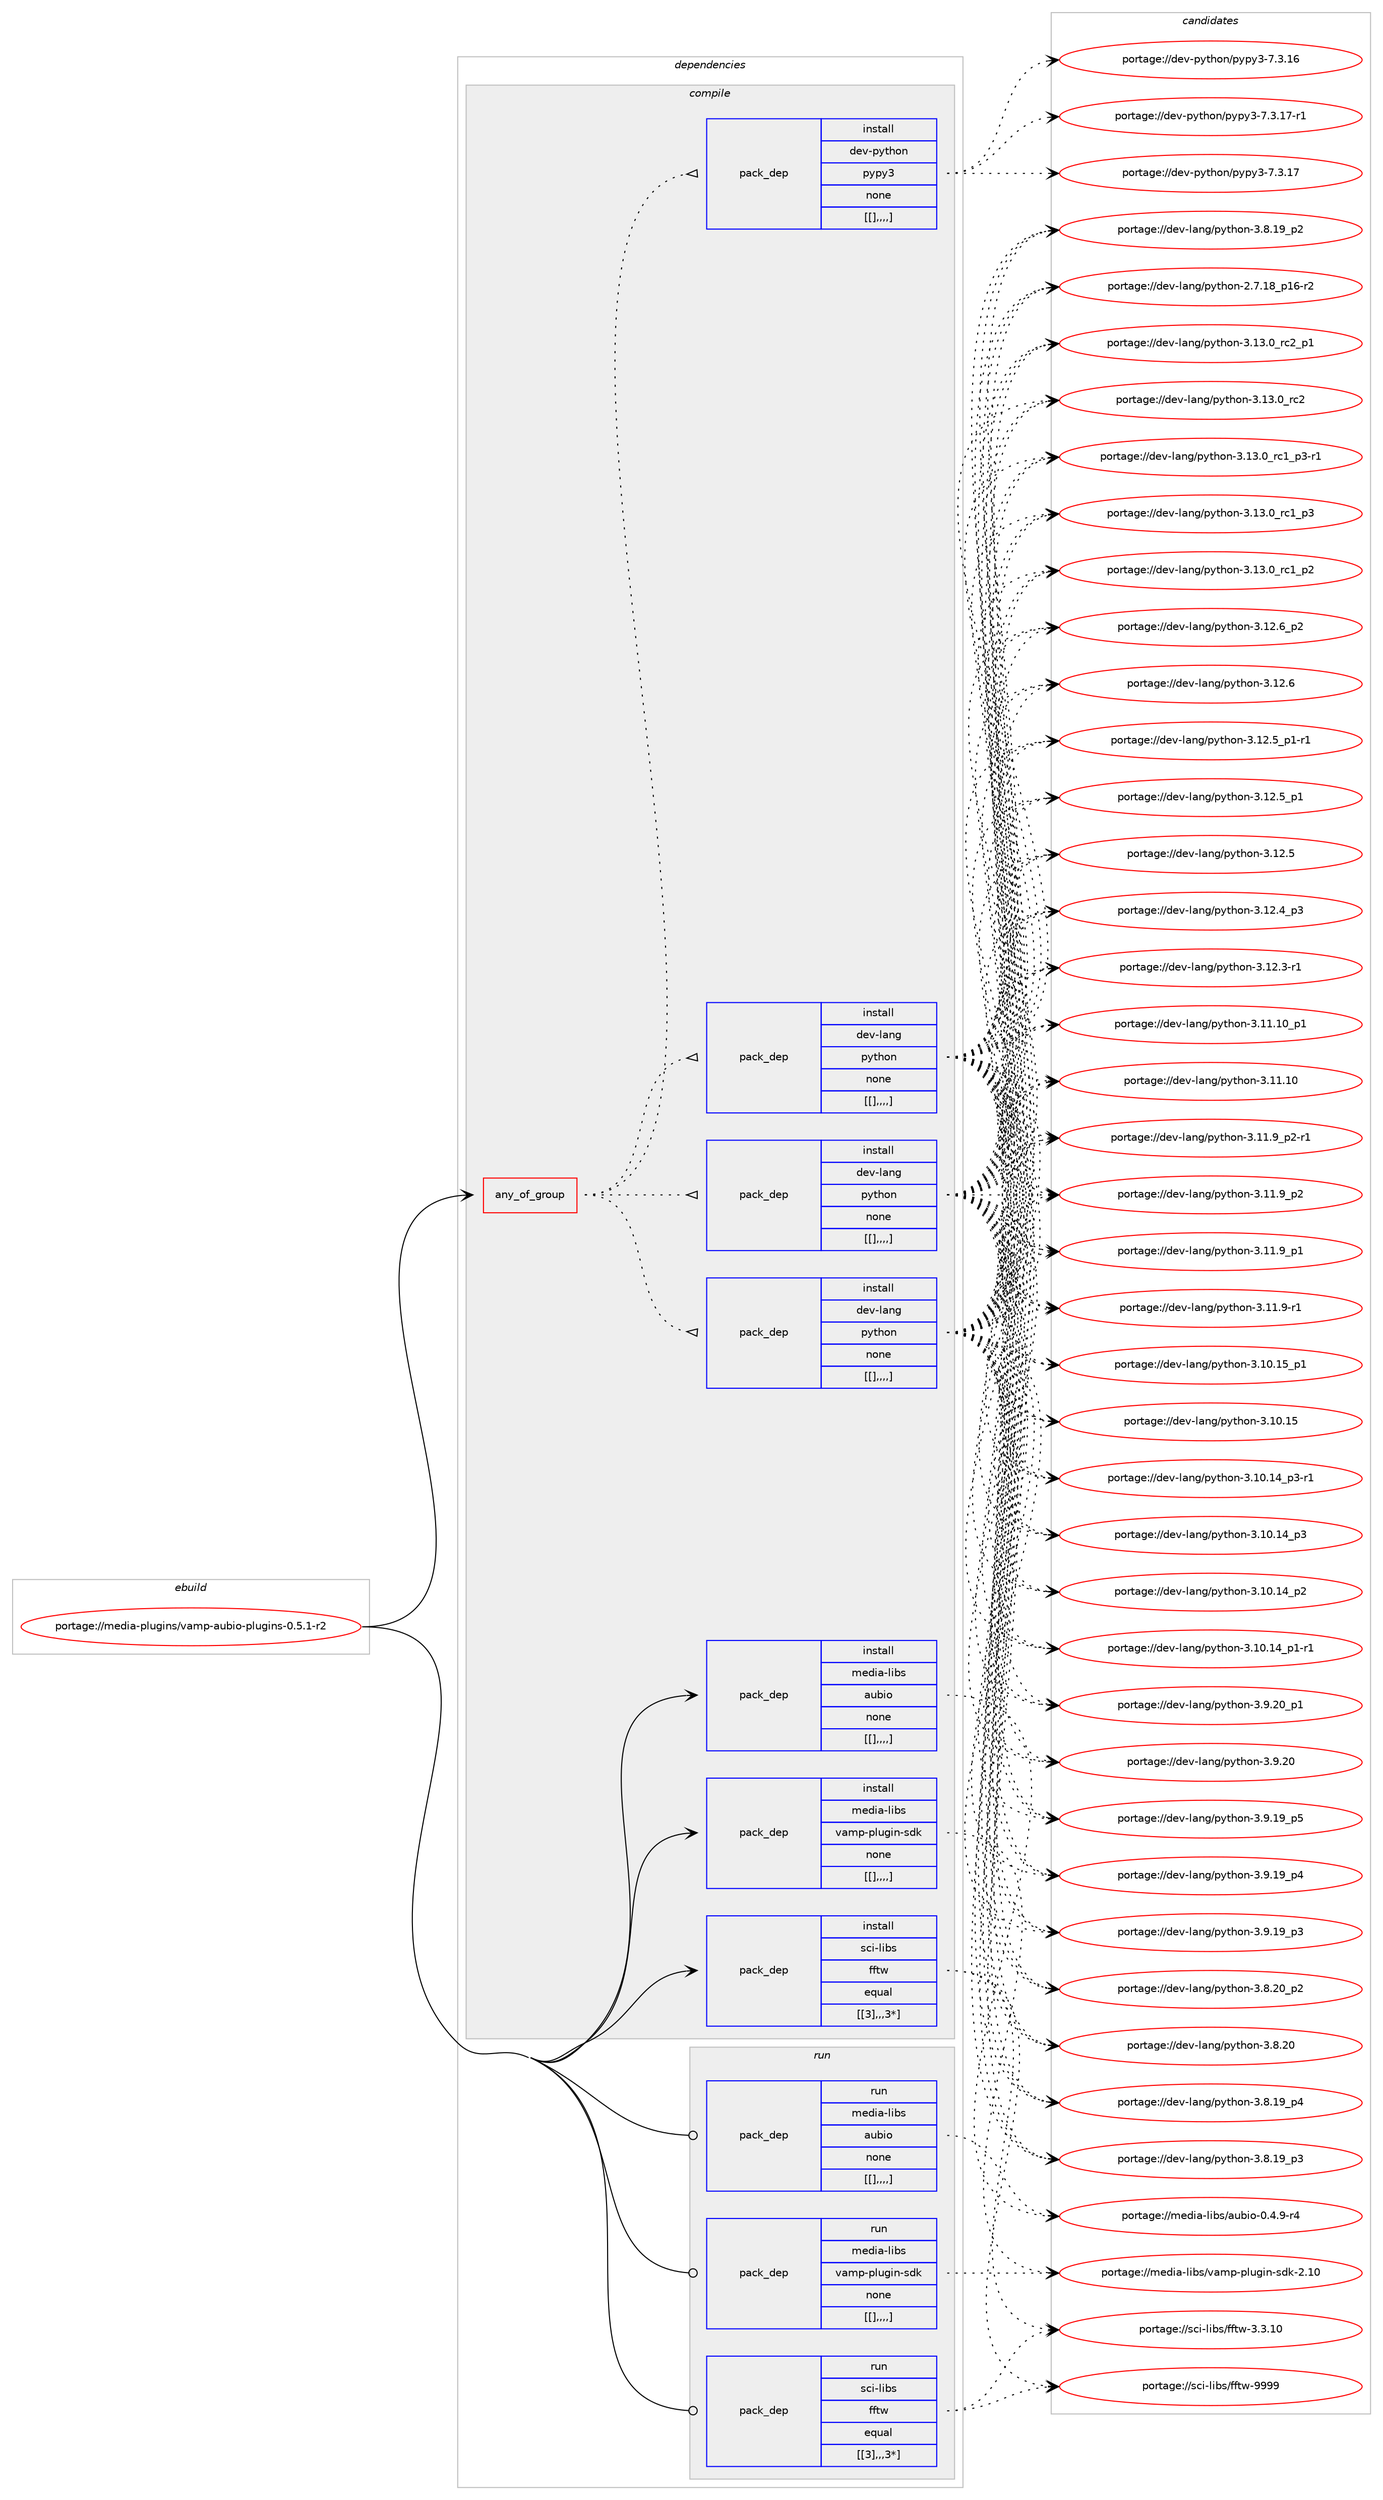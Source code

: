 digraph prolog {

# *************
# Graph options
# *************

newrank=true;
concentrate=true;
compound=true;
graph [rankdir=LR,fontname=Helvetica,fontsize=10,ranksep=1.5];#, ranksep=2.5, nodesep=0.2];
edge  [arrowhead=vee];
node  [fontname=Helvetica,fontsize=10];

# **********
# The ebuild
# **********

subgraph cluster_leftcol {
color=gray;
label=<<i>ebuild</i>>;
id [label="portage://media-plugins/vamp-aubio-plugins-0.5.1-r2", color=red, width=4, href="../media-plugins/vamp-aubio-plugins-0.5.1-r2.svg"];
}

# ****************
# The dependencies
# ****************

subgraph cluster_midcol {
color=gray;
label=<<i>dependencies</i>>;
subgraph cluster_compile {
fillcolor="#eeeeee";
style=filled;
label=<<i>compile</i>>;
subgraph any2281 {
dependency320049 [label=<<TABLE BORDER="0" CELLBORDER="1" CELLSPACING="0" CELLPADDING="4"><TR><TD CELLPADDING="10">any_of_group</TD></TR></TABLE>>, shape=none, color=red];subgraph pack235363 {
dependency320050 [label=<<TABLE BORDER="0" CELLBORDER="1" CELLSPACING="0" CELLPADDING="4" WIDTH="220"><TR><TD ROWSPAN="6" CELLPADDING="30">pack_dep</TD></TR><TR><TD WIDTH="110">install</TD></TR><TR><TD>dev-lang</TD></TR><TR><TD>python</TD></TR><TR><TD>none</TD></TR><TR><TD>[[],,,,]</TD></TR></TABLE>>, shape=none, color=blue];
}
dependency320049:e -> dependency320050:w [weight=20,style="dotted",arrowhead="oinv"];
subgraph pack235364 {
dependency320051 [label=<<TABLE BORDER="0" CELLBORDER="1" CELLSPACING="0" CELLPADDING="4" WIDTH="220"><TR><TD ROWSPAN="6" CELLPADDING="30">pack_dep</TD></TR><TR><TD WIDTH="110">install</TD></TR><TR><TD>dev-lang</TD></TR><TR><TD>python</TD></TR><TR><TD>none</TD></TR><TR><TD>[[],,,,]</TD></TR></TABLE>>, shape=none, color=blue];
}
dependency320049:e -> dependency320051:w [weight=20,style="dotted",arrowhead="oinv"];
subgraph pack235365 {
dependency320052 [label=<<TABLE BORDER="0" CELLBORDER="1" CELLSPACING="0" CELLPADDING="4" WIDTH="220"><TR><TD ROWSPAN="6" CELLPADDING="30">pack_dep</TD></TR><TR><TD WIDTH="110">install</TD></TR><TR><TD>dev-lang</TD></TR><TR><TD>python</TD></TR><TR><TD>none</TD></TR><TR><TD>[[],,,,]</TD></TR></TABLE>>, shape=none, color=blue];
}
dependency320049:e -> dependency320052:w [weight=20,style="dotted",arrowhead="oinv"];
subgraph pack235366 {
dependency320053 [label=<<TABLE BORDER="0" CELLBORDER="1" CELLSPACING="0" CELLPADDING="4" WIDTH="220"><TR><TD ROWSPAN="6" CELLPADDING="30">pack_dep</TD></TR><TR><TD WIDTH="110">install</TD></TR><TR><TD>dev-python</TD></TR><TR><TD>pypy3</TD></TR><TR><TD>none</TD></TR><TR><TD>[[],,,,]</TD></TR></TABLE>>, shape=none, color=blue];
}
dependency320049:e -> dependency320053:w [weight=20,style="dotted",arrowhead="oinv"];
}
id:e -> dependency320049:w [weight=20,style="solid",arrowhead="vee"];
subgraph pack235367 {
dependency320054 [label=<<TABLE BORDER="0" CELLBORDER="1" CELLSPACING="0" CELLPADDING="4" WIDTH="220"><TR><TD ROWSPAN="6" CELLPADDING="30">pack_dep</TD></TR><TR><TD WIDTH="110">install</TD></TR><TR><TD>media-libs</TD></TR><TR><TD>aubio</TD></TR><TR><TD>none</TD></TR><TR><TD>[[],,,,]</TD></TR></TABLE>>, shape=none, color=blue];
}
id:e -> dependency320054:w [weight=20,style="solid",arrowhead="vee"];
subgraph pack235368 {
dependency320055 [label=<<TABLE BORDER="0" CELLBORDER="1" CELLSPACING="0" CELLPADDING="4" WIDTH="220"><TR><TD ROWSPAN="6" CELLPADDING="30">pack_dep</TD></TR><TR><TD WIDTH="110">install</TD></TR><TR><TD>media-libs</TD></TR><TR><TD>vamp-plugin-sdk</TD></TR><TR><TD>none</TD></TR><TR><TD>[[],,,,]</TD></TR></TABLE>>, shape=none, color=blue];
}
id:e -> dependency320055:w [weight=20,style="solid",arrowhead="vee"];
subgraph pack235369 {
dependency320056 [label=<<TABLE BORDER="0" CELLBORDER="1" CELLSPACING="0" CELLPADDING="4" WIDTH="220"><TR><TD ROWSPAN="6" CELLPADDING="30">pack_dep</TD></TR><TR><TD WIDTH="110">install</TD></TR><TR><TD>sci-libs</TD></TR><TR><TD>fftw</TD></TR><TR><TD>equal</TD></TR><TR><TD>[[3],,,3*]</TD></TR></TABLE>>, shape=none, color=blue];
}
id:e -> dependency320056:w [weight=20,style="solid",arrowhead="vee"];
}
subgraph cluster_compileandrun {
fillcolor="#eeeeee";
style=filled;
label=<<i>compile and run</i>>;
}
subgraph cluster_run {
fillcolor="#eeeeee";
style=filled;
label=<<i>run</i>>;
subgraph pack235370 {
dependency320057 [label=<<TABLE BORDER="0" CELLBORDER="1" CELLSPACING="0" CELLPADDING="4" WIDTH="220"><TR><TD ROWSPAN="6" CELLPADDING="30">pack_dep</TD></TR><TR><TD WIDTH="110">run</TD></TR><TR><TD>media-libs</TD></TR><TR><TD>aubio</TD></TR><TR><TD>none</TD></TR><TR><TD>[[],,,,]</TD></TR></TABLE>>, shape=none, color=blue];
}
id:e -> dependency320057:w [weight=20,style="solid",arrowhead="odot"];
subgraph pack235371 {
dependency320058 [label=<<TABLE BORDER="0" CELLBORDER="1" CELLSPACING="0" CELLPADDING="4" WIDTH="220"><TR><TD ROWSPAN="6" CELLPADDING="30">pack_dep</TD></TR><TR><TD WIDTH="110">run</TD></TR><TR><TD>media-libs</TD></TR><TR><TD>vamp-plugin-sdk</TD></TR><TR><TD>none</TD></TR><TR><TD>[[],,,,]</TD></TR></TABLE>>, shape=none, color=blue];
}
id:e -> dependency320058:w [weight=20,style="solid",arrowhead="odot"];
subgraph pack235372 {
dependency320059 [label=<<TABLE BORDER="0" CELLBORDER="1" CELLSPACING="0" CELLPADDING="4" WIDTH="220"><TR><TD ROWSPAN="6" CELLPADDING="30">pack_dep</TD></TR><TR><TD WIDTH="110">run</TD></TR><TR><TD>sci-libs</TD></TR><TR><TD>fftw</TD></TR><TR><TD>equal</TD></TR><TR><TD>[[3],,,3*]</TD></TR></TABLE>>, shape=none, color=blue];
}
id:e -> dependency320059:w [weight=20,style="solid",arrowhead="odot"];
}
}

# **************
# The candidates
# **************

subgraph cluster_choices {
rank=same;
color=gray;
label=<<i>candidates</i>>;

subgraph choice235363 {
color=black;
nodesep=1;
choice100101118451089711010347112121116104111110455146495146489511499509511249 [label="portage://dev-lang/python-3.13.0_rc2_p1", color=red, width=4,href="../dev-lang/python-3.13.0_rc2_p1.svg"];
choice10010111845108971101034711212111610411111045514649514648951149950 [label="portage://dev-lang/python-3.13.0_rc2", color=red, width=4,href="../dev-lang/python-3.13.0_rc2.svg"];
choice1001011184510897110103471121211161041111104551464951464895114994995112514511449 [label="portage://dev-lang/python-3.13.0_rc1_p3-r1", color=red, width=4,href="../dev-lang/python-3.13.0_rc1_p3-r1.svg"];
choice100101118451089711010347112121116104111110455146495146489511499499511251 [label="portage://dev-lang/python-3.13.0_rc1_p3", color=red, width=4,href="../dev-lang/python-3.13.0_rc1_p3.svg"];
choice100101118451089711010347112121116104111110455146495146489511499499511250 [label="portage://dev-lang/python-3.13.0_rc1_p2", color=red, width=4,href="../dev-lang/python-3.13.0_rc1_p2.svg"];
choice100101118451089711010347112121116104111110455146495046549511250 [label="portage://dev-lang/python-3.12.6_p2", color=red, width=4,href="../dev-lang/python-3.12.6_p2.svg"];
choice10010111845108971101034711212111610411111045514649504654 [label="portage://dev-lang/python-3.12.6", color=red, width=4,href="../dev-lang/python-3.12.6.svg"];
choice1001011184510897110103471121211161041111104551464950465395112494511449 [label="portage://dev-lang/python-3.12.5_p1-r1", color=red, width=4,href="../dev-lang/python-3.12.5_p1-r1.svg"];
choice100101118451089711010347112121116104111110455146495046539511249 [label="portage://dev-lang/python-3.12.5_p1", color=red, width=4,href="../dev-lang/python-3.12.5_p1.svg"];
choice10010111845108971101034711212111610411111045514649504653 [label="portage://dev-lang/python-3.12.5", color=red, width=4,href="../dev-lang/python-3.12.5.svg"];
choice100101118451089711010347112121116104111110455146495046529511251 [label="portage://dev-lang/python-3.12.4_p3", color=red, width=4,href="../dev-lang/python-3.12.4_p3.svg"];
choice100101118451089711010347112121116104111110455146495046514511449 [label="portage://dev-lang/python-3.12.3-r1", color=red, width=4,href="../dev-lang/python-3.12.3-r1.svg"];
choice10010111845108971101034711212111610411111045514649494649489511249 [label="portage://dev-lang/python-3.11.10_p1", color=red, width=4,href="../dev-lang/python-3.11.10_p1.svg"];
choice1001011184510897110103471121211161041111104551464949464948 [label="portage://dev-lang/python-3.11.10", color=red, width=4,href="../dev-lang/python-3.11.10.svg"];
choice1001011184510897110103471121211161041111104551464949465795112504511449 [label="portage://dev-lang/python-3.11.9_p2-r1", color=red, width=4,href="../dev-lang/python-3.11.9_p2-r1.svg"];
choice100101118451089711010347112121116104111110455146494946579511250 [label="portage://dev-lang/python-3.11.9_p2", color=red, width=4,href="../dev-lang/python-3.11.9_p2.svg"];
choice100101118451089711010347112121116104111110455146494946579511249 [label="portage://dev-lang/python-3.11.9_p1", color=red, width=4,href="../dev-lang/python-3.11.9_p1.svg"];
choice100101118451089711010347112121116104111110455146494946574511449 [label="portage://dev-lang/python-3.11.9-r1", color=red, width=4,href="../dev-lang/python-3.11.9-r1.svg"];
choice10010111845108971101034711212111610411111045514649484649539511249 [label="portage://dev-lang/python-3.10.15_p1", color=red, width=4,href="../dev-lang/python-3.10.15_p1.svg"];
choice1001011184510897110103471121211161041111104551464948464953 [label="portage://dev-lang/python-3.10.15", color=red, width=4,href="../dev-lang/python-3.10.15.svg"];
choice100101118451089711010347112121116104111110455146494846495295112514511449 [label="portage://dev-lang/python-3.10.14_p3-r1", color=red, width=4,href="../dev-lang/python-3.10.14_p3-r1.svg"];
choice10010111845108971101034711212111610411111045514649484649529511251 [label="portage://dev-lang/python-3.10.14_p3", color=red, width=4,href="../dev-lang/python-3.10.14_p3.svg"];
choice10010111845108971101034711212111610411111045514649484649529511250 [label="portage://dev-lang/python-3.10.14_p2", color=red, width=4,href="../dev-lang/python-3.10.14_p2.svg"];
choice100101118451089711010347112121116104111110455146494846495295112494511449 [label="portage://dev-lang/python-3.10.14_p1-r1", color=red, width=4,href="../dev-lang/python-3.10.14_p1-r1.svg"];
choice100101118451089711010347112121116104111110455146574650489511249 [label="portage://dev-lang/python-3.9.20_p1", color=red, width=4,href="../dev-lang/python-3.9.20_p1.svg"];
choice10010111845108971101034711212111610411111045514657465048 [label="portage://dev-lang/python-3.9.20", color=red, width=4,href="../dev-lang/python-3.9.20.svg"];
choice100101118451089711010347112121116104111110455146574649579511253 [label="portage://dev-lang/python-3.9.19_p5", color=red, width=4,href="../dev-lang/python-3.9.19_p5.svg"];
choice100101118451089711010347112121116104111110455146574649579511252 [label="portage://dev-lang/python-3.9.19_p4", color=red, width=4,href="../dev-lang/python-3.9.19_p4.svg"];
choice100101118451089711010347112121116104111110455146574649579511251 [label="portage://dev-lang/python-3.9.19_p3", color=red, width=4,href="../dev-lang/python-3.9.19_p3.svg"];
choice100101118451089711010347112121116104111110455146564650489511250 [label="portage://dev-lang/python-3.8.20_p2", color=red, width=4,href="../dev-lang/python-3.8.20_p2.svg"];
choice10010111845108971101034711212111610411111045514656465048 [label="portage://dev-lang/python-3.8.20", color=red, width=4,href="../dev-lang/python-3.8.20.svg"];
choice100101118451089711010347112121116104111110455146564649579511252 [label="portage://dev-lang/python-3.8.19_p4", color=red, width=4,href="../dev-lang/python-3.8.19_p4.svg"];
choice100101118451089711010347112121116104111110455146564649579511251 [label="portage://dev-lang/python-3.8.19_p3", color=red, width=4,href="../dev-lang/python-3.8.19_p3.svg"];
choice100101118451089711010347112121116104111110455146564649579511250 [label="portage://dev-lang/python-3.8.19_p2", color=red, width=4,href="../dev-lang/python-3.8.19_p2.svg"];
choice100101118451089711010347112121116104111110455046554649569511249544511450 [label="portage://dev-lang/python-2.7.18_p16-r2", color=red, width=4,href="../dev-lang/python-2.7.18_p16-r2.svg"];
dependency320050:e -> choice100101118451089711010347112121116104111110455146495146489511499509511249:w [style=dotted,weight="100"];
dependency320050:e -> choice10010111845108971101034711212111610411111045514649514648951149950:w [style=dotted,weight="100"];
dependency320050:e -> choice1001011184510897110103471121211161041111104551464951464895114994995112514511449:w [style=dotted,weight="100"];
dependency320050:e -> choice100101118451089711010347112121116104111110455146495146489511499499511251:w [style=dotted,weight="100"];
dependency320050:e -> choice100101118451089711010347112121116104111110455146495146489511499499511250:w [style=dotted,weight="100"];
dependency320050:e -> choice100101118451089711010347112121116104111110455146495046549511250:w [style=dotted,weight="100"];
dependency320050:e -> choice10010111845108971101034711212111610411111045514649504654:w [style=dotted,weight="100"];
dependency320050:e -> choice1001011184510897110103471121211161041111104551464950465395112494511449:w [style=dotted,weight="100"];
dependency320050:e -> choice100101118451089711010347112121116104111110455146495046539511249:w [style=dotted,weight="100"];
dependency320050:e -> choice10010111845108971101034711212111610411111045514649504653:w [style=dotted,weight="100"];
dependency320050:e -> choice100101118451089711010347112121116104111110455146495046529511251:w [style=dotted,weight="100"];
dependency320050:e -> choice100101118451089711010347112121116104111110455146495046514511449:w [style=dotted,weight="100"];
dependency320050:e -> choice10010111845108971101034711212111610411111045514649494649489511249:w [style=dotted,weight="100"];
dependency320050:e -> choice1001011184510897110103471121211161041111104551464949464948:w [style=dotted,weight="100"];
dependency320050:e -> choice1001011184510897110103471121211161041111104551464949465795112504511449:w [style=dotted,weight="100"];
dependency320050:e -> choice100101118451089711010347112121116104111110455146494946579511250:w [style=dotted,weight="100"];
dependency320050:e -> choice100101118451089711010347112121116104111110455146494946579511249:w [style=dotted,weight="100"];
dependency320050:e -> choice100101118451089711010347112121116104111110455146494946574511449:w [style=dotted,weight="100"];
dependency320050:e -> choice10010111845108971101034711212111610411111045514649484649539511249:w [style=dotted,weight="100"];
dependency320050:e -> choice1001011184510897110103471121211161041111104551464948464953:w [style=dotted,weight="100"];
dependency320050:e -> choice100101118451089711010347112121116104111110455146494846495295112514511449:w [style=dotted,weight="100"];
dependency320050:e -> choice10010111845108971101034711212111610411111045514649484649529511251:w [style=dotted,weight="100"];
dependency320050:e -> choice10010111845108971101034711212111610411111045514649484649529511250:w [style=dotted,weight="100"];
dependency320050:e -> choice100101118451089711010347112121116104111110455146494846495295112494511449:w [style=dotted,weight="100"];
dependency320050:e -> choice100101118451089711010347112121116104111110455146574650489511249:w [style=dotted,weight="100"];
dependency320050:e -> choice10010111845108971101034711212111610411111045514657465048:w [style=dotted,weight="100"];
dependency320050:e -> choice100101118451089711010347112121116104111110455146574649579511253:w [style=dotted,weight="100"];
dependency320050:e -> choice100101118451089711010347112121116104111110455146574649579511252:w [style=dotted,weight="100"];
dependency320050:e -> choice100101118451089711010347112121116104111110455146574649579511251:w [style=dotted,weight="100"];
dependency320050:e -> choice100101118451089711010347112121116104111110455146564650489511250:w [style=dotted,weight="100"];
dependency320050:e -> choice10010111845108971101034711212111610411111045514656465048:w [style=dotted,weight="100"];
dependency320050:e -> choice100101118451089711010347112121116104111110455146564649579511252:w [style=dotted,weight="100"];
dependency320050:e -> choice100101118451089711010347112121116104111110455146564649579511251:w [style=dotted,weight="100"];
dependency320050:e -> choice100101118451089711010347112121116104111110455146564649579511250:w [style=dotted,weight="100"];
dependency320050:e -> choice100101118451089711010347112121116104111110455046554649569511249544511450:w [style=dotted,weight="100"];
}
subgraph choice235364 {
color=black;
nodesep=1;
choice100101118451089711010347112121116104111110455146495146489511499509511249 [label="portage://dev-lang/python-3.13.0_rc2_p1", color=red, width=4,href="../dev-lang/python-3.13.0_rc2_p1.svg"];
choice10010111845108971101034711212111610411111045514649514648951149950 [label="portage://dev-lang/python-3.13.0_rc2", color=red, width=4,href="../dev-lang/python-3.13.0_rc2.svg"];
choice1001011184510897110103471121211161041111104551464951464895114994995112514511449 [label="portage://dev-lang/python-3.13.0_rc1_p3-r1", color=red, width=4,href="../dev-lang/python-3.13.0_rc1_p3-r1.svg"];
choice100101118451089711010347112121116104111110455146495146489511499499511251 [label="portage://dev-lang/python-3.13.0_rc1_p3", color=red, width=4,href="../dev-lang/python-3.13.0_rc1_p3.svg"];
choice100101118451089711010347112121116104111110455146495146489511499499511250 [label="portage://dev-lang/python-3.13.0_rc1_p2", color=red, width=4,href="../dev-lang/python-3.13.0_rc1_p2.svg"];
choice100101118451089711010347112121116104111110455146495046549511250 [label="portage://dev-lang/python-3.12.6_p2", color=red, width=4,href="../dev-lang/python-3.12.6_p2.svg"];
choice10010111845108971101034711212111610411111045514649504654 [label="portage://dev-lang/python-3.12.6", color=red, width=4,href="../dev-lang/python-3.12.6.svg"];
choice1001011184510897110103471121211161041111104551464950465395112494511449 [label="portage://dev-lang/python-3.12.5_p1-r1", color=red, width=4,href="../dev-lang/python-3.12.5_p1-r1.svg"];
choice100101118451089711010347112121116104111110455146495046539511249 [label="portage://dev-lang/python-3.12.5_p1", color=red, width=4,href="../dev-lang/python-3.12.5_p1.svg"];
choice10010111845108971101034711212111610411111045514649504653 [label="portage://dev-lang/python-3.12.5", color=red, width=4,href="../dev-lang/python-3.12.5.svg"];
choice100101118451089711010347112121116104111110455146495046529511251 [label="portage://dev-lang/python-3.12.4_p3", color=red, width=4,href="../dev-lang/python-3.12.4_p3.svg"];
choice100101118451089711010347112121116104111110455146495046514511449 [label="portage://dev-lang/python-3.12.3-r1", color=red, width=4,href="../dev-lang/python-3.12.3-r1.svg"];
choice10010111845108971101034711212111610411111045514649494649489511249 [label="portage://dev-lang/python-3.11.10_p1", color=red, width=4,href="../dev-lang/python-3.11.10_p1.svg"];
choice1001011184510897110103471121211161041111104551464949464948 [label="portage://dev-lang/python-3.11.10", color=red, width=4,href="../dev-lang/python-3.11.10.svg"];
choice1001011184510897110103471121211161041111104551464949465795112504511449 [label="portage://dev-lang/python-3.11.9_p2-r1", color=red, width=4,href="../dev-lang/python-3.11.9_p2-r1.svg"];
choice100101118451089711010347112121116104111110455146494946579511250 [label="portage://dev-lang/python-3.11.9_p2", color=red, width=4,href="../dev-lang/python-3.11.9_p2.svg"];
choice100101118451089711010347112121116104111110455146494946579511249 [label="portage://dev-lang/python-3.11.9_p1", color=red, width=4,href="../dev-lang/python-3.11.9_p1.svg"];
choice100101118451089711010347112121116104111110455146494946574511449 [label="portage://dev-lang/python-3.11.9-r1", color=red, width=4,href="../dev-lang/python-3.11.9-r1.svg"];
choice10010111845108971101034711212111610411111045514649484649539511249 [label="portage://dev-lang/python-3.10.15_p1", color=red, width=4,href="../dev-lang/python-3.10.15_p1.svg"];
choice1001011184510897110103471121211161041111104551464948464953 [label="portage://dev-lang/python-3.10.15", color=red, width=4,href="../dev-lang/python-3.10.15.svg"];
choice100101118451089711010347112121116104111110455146494846495295112514511449 [label="portage://dev-lang/python-3.10.14_p3-r1", color=red, width=4,href="../dev-lang/python-3.10.14_p3-r1.svg"];
choice10010111845108971101034711212111610411111045514649484649529511251 [label="portage://dev-lang/python-3.10.14_p3", color=red, width=4,href="../dev-lang/python-3.10.14_p3.svg"];
choice10010111845108971101034711212111610411111045514649484649529511250 [label="portage://dev-lang/python-3.10.14_p2", color=red, width=4,href="../dev-lang/python-3.10.14_p2.svg"];
choice100101118451089711010347112121116104111110455146494846495295112494511449 [label="portage://dev-lang/python-3.10.14_p1-r1", color=red, width=4,href="../dev-lang/python-3.10.14_p1-r1.svg"];
choice100101118451089711010347112121116104111110455146574650489511249 [label="portage://dev-lang/python-3.9.20_p1", color=red, width=4,href="../dev-lang/python-3.9.20_p1.svg"];
choice10010111845108971101034711212111610411111045514657465048 [label="portage://dev-lang/python-3.9.20", color=red, width=4,href="../dev-lang/python-3.9.20.svg"];
choice100101118451089711010347112121116104111110455146574649579511253 [label="portage://dev-lang/python-3.9.19_p5", color=red, width=4,href="../dev-lang/python-3.9.19_p5.svg"];
choice100101118451089711010347112121116104111110455146574649579511252 [label="portage://dev-lang/python-3.9.19_p4", color=red, width=4,href="../dev-lang/python-3.9.19_p4.svg"];
choice100101118451089711010347112121116104111110455146574649579511251 [label="portage://dev-lang/python-3.9.19_p3", color=red, width=4,href="../dev-lang/python-3.9.19_p3.svg"];
choice100101118451089711010347112121116104111110455146564650489511250 [label="portage://dev-lang/python-3.8.20_p2", color=red, width=4,href="../dev-lang/python-3.8.20_p2.svg"];
choice10010111845108971101034711212111610411111045514656465048 [label="portage://dev-lang/python-3.8.20", color=red, width=4,href="../dev-lang/python-3.8.20.svg"];
choice100101118451089711010347112121116104111110455146564649579511252 [label="portage://dev-lang/python-3.8.19_p4", color=red, width=4,href="../dev-lang/python-3.8.19_p4.svg"];
choice100101118451089711010347112121116104111110455146564649579511251 [label="portage://dev-lang/python-3.8.19_p3", color=red, width=4,href="../dev-lang/python-3.8.19_p3.svg"];
choice100101118451089711010347112121116104111110455146564649579511250 [label="portage://dev-lang/python-3.8.19_p2", color=red, width=4,href="../dev-lang/python-3.8.19_p2.svg"];
choice100101118451089711010347112121116104111110455046554649569511249544511450 [label="portage://dev-lang/python-2.7.18_p16-r2", color=red, width=4,href="../dev-lang/python-2.7.18_p16-r2.svg"];
dependency320051:e -> choice100101118451089711010347112121116104111110455146495146489511499509511249:w [style=dotted,weight="100"];
dependency320051:e -> choice10010111845108971101034711212111610411111045514649514648951149950:w [style=dotted,weight="100"];
dependency320051:e -> choice1001011184510897110103471121211161041111104551464951464895114994995112514511449:w [style=dotted,weight="100"];
dependency320051:e -> choice100101118451089711010347112121116104111110455146495146489511499499511251:w [style=dotted,weight="100"];
dependency320051:e -> choice100101118451089711010347112121116104111110455146495146489511499499511250:w [style=dotted,weight="100"];
dependency320051:e -> choice100101118451089711010347112121116104111110455146495046549511250:w [style=dotted,weight="100"];
dependency320051:e -> choice10010111845108971101034711212111610411111045514649504654:w [style=dotted,weight="100"];
dependency320051:e -> choice1001011184510897110103471121211161041111104551464950465395112494511449:w [style=dotted,weight="100"];
dependency320051:e -> choice100101118451089711010347112121116104111110455146495046539511249:w [style=dotted,weight="100"];
dependency320051:e -> choice10010111845108971101034711212111610411111045514649504653:w [style=dotted,weight="100"];
dependency320051:e -> choice100101118451089711010347112121116104111110455146495046529511251:w [style=dotted,weight="100"];
dependency320051:e -> choice100101118451089711010347112121116104111110455146495046514511449:w [style=dotted,weight="100"];
dependency320051:e -> choice10010111845108971101034711212111610411111045514649494649489511249:w [style=dotted,weight="100"];
dependency320051:e -> choice1001011184510897110103471121211161041111104551464949464948:w [style=dotted,weight="100"];
dependency320051:e -> choice1001011184510897110103471121211161041111104551464949465795112504511449:w [style=dotted,weight="100"];
dependency320051:e -> choice100101118451089711010347112121116104111110455146494946579511250:w [style=dotted,weight="100"];
dependency320051:e -> choice100101118451089711010347112121116104111110455146494946579511249:w [style=dotted,weight="100"];
dependency320051:e -> choice100101118451089711010347112121116104111110455146494946574511449:w [style=dotted,weight="100"];
dependency320051:e -> choice10010111845108971101034711212111610411111045514649484649539511249:w [style=dotted,weight="100"];
dependency320051:e -> choice1001011184510897110103471121211161041111104551464948464953:w [style=dotted,weight="100"];
dependency320051:e -> choice100101118451089711010347112121116104111110455146494846495295112514511449:w [style=dotted,weight="100"];
dependency320051:e -> choice10010111845108971101034711212111610411111045514649484649529511251:w [style=dotted,weight="100"];
dependency320051:e -> choice10010111845108971101034711212111610411111045514649484649529511250:w [style=dotted,weight="100"];
dependency320051:e -> choice100101118451089711010347112121116104111110455146494846495295112494511449:w [style=dotted,weight="100"];
dependency320051:e -> choice100101118451089711010347112121116104111110455146574650489511249:w [style=dotted,weight="100"];
dependency320051:e -> choice10010111845108971101034711212111610411111045514657465048:w [style=dotted,weight="100"];
dependency320051:e -> choice100101118451089711010347112121116104111110455146574649579511253:w [style=dotted,weight="100"];
dependency320051:e -> choice100101118451089711010347112121116104111110455146574649579511252:w [style=dotted,weight="100"];
dependency320051:e -> choice100101118451089711010347112121116104111110455146574649579511251:w [style=dotted,weight="100"];
dependency320051:e -> choice100101118451089711010347112121116104111110455146564650489511250:w [style=dotted,weight="100"];
dependency320051:e -> choice10010111845108971101034711212111610411111045514656465048:w [style=dotted,weight="100"];
dependency320051:e -> choice100101118451089711010347112121116104111110455146564649579511252:w [style=dotted,weight="100"];
dependency320051:e -> choice100101118451089711010347112121116104111110455146564649579511251:w [style=dotted,weight="100"];
dependency320051:e -> choice100101118451089711010347112121116104111110455146564649579511250:w [style=dotted,weight="100"];
dependency320051:e -> choice100101118451089711010347112121116104111110455046554649569511249544511450:w [style=dotted,weight="100"];
}
subgraph choice235365 {
color=black;
nodesep=1;
choice100101118451089711010347112121116104111110455146495146489511499509511249 [label="portage://dev-lang/python-3.13.0_rc2_p1", color=red, width=4,href="../dev-lang/python-3.13.0_rc2_p1.svg"];
choice10010111845108971101034711212111610411111045514649514648951149950 [label="portage://dev-lang/python-3.13.0_rc2", color=red, width=4,href="../dev-lang/python-3.13.0_rc2.svg"];
choice1001011184510897110103471121211161041111104551464951464895114994995112514511449 [label="portage://dev-lang/python-3.13.0_rc1_p3-r1", color=red, width=4,href="../dev-lang/python-3.13.0_rc1_p3-r1.svg"];
choice100101118451089711010347112121116104111110455146495146489511499499511251 [label="portage://dev-lang/python-3.13.0_rc1_p3", color=red, width=4,href="../dev-lang/python-3.13.0_rc1_p3.svg"];
choice100101118451089711010347112121116104111110455146495146489511499499511250 [label="portage://dev-lang/python-3.13.0_rc1_p2", color=red, width=4,href="../dev-lang/python-3.13.0_rc1_p2.svg"];
choice100101118451089711010347112121116104111110455146495046549511250 [label="portage://dev-lang/python-3.12.6_p2", color=red, width=4,href="../dev-lang/python-3.12.6_p2.svg"];
choice10010111845108971101034711212111610411111045514649504654 [label="portage://dev-lang/python-3.12.6", color=red, width=4,href="../dev-lang/python-3.12.6.svg"];
choice1001011184510897110103471121211161041111104551464950465395112494511449 [label="portage://dev-lang/python-3.12.5_p1-r1", color=red, width=4,href="../dev-lang/python-3.12.5_p1-r1.svg"];
choice100101118451089711010347112121116104111110455146495046539511249 [label="portage://dev-lang/python-3.12.5_p1", color=red, width=4,href="../dev-lang/python-3.12.5_p1.svg"];
choice10010111845108971101034711212111610411111045514649504653 [label="portage://dev-lang/python-3.12.5", color=red, width=4,href="../dev-lang/python-3.12.5.svg"];
choice100101118451089711010347112121116104111110455146495046529511251 [label="portage://dev-lang/python-3.12.4_p3", color=red, width=4,href="../dev-lang/python-3.12.4_p3.svg"];
choice100101118451089711010347112121116104111110455146495046514511449 [label="portage://dev-lang/python-3.12.3-r1", color=red, width=4,href="../dev-lang/python-3.12.3-r1.svg"];
choice10010111845108971101034711212111610411111045514649494649489511249 [label="portage://dev-lang/python-3.11.10_p1", color=red, width=4,href="../dev-lang/python-3.11.10_p1.svg"];
choice1001011184510897110103471121211161041111104551464949464948 [label="portage://dev-lang/python-3.11.10", color=red, width=4,href="../dev-lang/python-3.11.10.svg"];
choice1001011184510897110103471121211161041111104551464949465795112504511449 [label="portage://dev-lang/python-3.11.9_p2-r1", color=red, width=4,href="../dev-lang/python-3.11.9_p2-r1.svg"];
choice100101118451089711010347112121116104111110455146494946579511250 [label="portage://dev-lang/python-3.11.9_p2", color=red, width=4,href="../dev-lang/python-3.11.9_p2.svg"];
choice100101118451089711010347112121116104111110455146494946579511249 [label="portage://dev-lang/python-3.11.9_p1", color=red, width=4,href="../dev-lang/python-3.11.9_p1.svg"];
choice100101118451089711010347112121116104111110455146494946574511449 [label="portage://dev-lang/python-3.11.9-r1", color=red, width=4,href="../dev-lang/python-3.11.9-r1.svg"];
choice10010111845108971101034711212111610411111045514649484649539511249 [label="portage://dev-lang/python-3.10.15_p1", color=red, width=4,href="../dev-lang/python-3.10.15_p1.svg"];
choice1001011184510897110103471121211161041111104551464948464953 [label="portage://dev-lang/python-3.10.15", color=red, width=4,href="../dev-lang/python-3.10.15.svg"];
choice100101118451089711010347112121116104111110455146494846495295112514511449 [label="portage://dev-lang/python-3.10.14_p3-r1", color=red, width=4,href="../dev-lang/python-3.10.14_p3-r1.svg"];
choice10010111845108971101034711212111610411111045514649484649529511251 [label="portage://dev-lang/python-3.10.14_p3", color=red, width=4,href="../dev-lang/python-3.10.14_p3.svg"];
choice10010111845108971101034711212111610411111045514649484649529511250 [label="portage://dev-lang/python-3.10.14_p2", color=red, width=4,href="../dev-lang/python-3.10.14_p2.svg"];
choice100101118451089711010347112121116104111110455146494846495295112494511449 [label="portage://dev-lang/python-3.10.14_p1-r1", color=red, width=4,href="../dev-lang/python-3.10.14_p1-r1.svg"];
choice100101118451089711010347112121116104111110455146574650489511249 [label="portage://dev-lang/python-3.9.20_p1", color=red, width=4,href="../dev-lang/python-3.9.20_p1.svg"];
choice10010111845108971101034711212111610411111045514657465048 [label="portage://dev-lang/python-3.9.20", color=red, width=4,href="../dev-lang/python-3.9.20.svg"];
choice100101118451089711010347112121116104111110455146574649579511253 [label="portage://dev-lang/python-3.9.19_p5", color=red, width=4,href="../dev-lang/python-3.9.19_p5.svg"];
choice100101118451089711010347112121116104111110455146574649579511252 [label="portage://dev-lang/python-3.9.19_p4", color=red, width=4,href="../dev-lang/python-3.9.19_p4.svg"];
choice100101118451089711010347112121116104111110455146574649579511251 [label="portage://dev-lang/python-3.9.19_p3", color=red, width=4,href="../dev-lang/python-3.9.19_p3.svg"];
choice100101118451089711010347112121116104111110455146564650489511250 [label="portage://dev-lang/python-3.8.20_p2", color=red, width=4,href="../dev-lang/python-3.8.20_p2.svg"];
choice10010111845108971101034711212111610411111045514656465048 [label="portage://dev-lang/python-3.8.20", color=red, width=4,href="../dev-lang/python-3.8.20.svg"];
choice100101118451089711010347112121116104111110455146564649579511252 [label="portage://dev-lang/python-3.8.19_p4", color=red, width=4,href="../dev-lang/python-3.8.19_p4.svg"];
choice100101118451089711010347112121116104111110455146564649579511251 [label="portage://dev-lang/python-3.8.19_p3", color=red, width=4,href="../dev-lang/python-3.8.19_p3.svg"];
choice100101118451089711010347112121116104111110455146564649579511250 [label="portage://dev-lang/python-3.8.19_p2", color=red, width=4,href="../dev-lang/python-3.8.19_p2.svg"];
choice100101118451089711010347112121116104111110455046554649569511249544511450 [label="portage://dev-lang/python-2.7.18_p16-r2", color=red, width=4,href="../dev-lang/python-2.7.18_p16-r2.svg"];
dependency320052:e -> choice100101118451089711010347112121116104111110455146495146489511499509511249:w [style=dotted,weight="100"];
dependency320052:e -> choice10010111845108971101034711212111610411111045514649514648951149950:w [style=dotted,weight="100"];
dependency320052:e -> choice1001011184510897110103471121211161041111104551464951464895114994995112514511449:w [style=dotted,weight="100"];
dependency320052:e -> choice100101118451089711010347112121116104111110455146495146489511499499511251:w [style=dotted,weight="100"];
dependency320052:e -> choice100101118451089711010347112121116104111110455146495146489511499499511250:w [style=dotted,weight="100"];
dependency320052:e -> choice100101118451089711010347112121116104111110455146495046549511250:w [style=dotted,weight="100"];
dependency320052:e -> choice10010111845108971101034711212111610411111045514649504654:w [style=dotted,weight="100"];
dependency320052:e -> choice1001011184510897110103471121211161041111104551464950465395112494511449:w [style=dotted,weight="100"];
dependency320052:e -> choice100101118451089711010347112121116104111110455146495046539511249:w [style=dotted,weight="100"];
dependency320052:e -> choice10010111845108971101034711212111610411111045514649504653:w [style=dotted,weight="100"];
dependency320052:e -> choice100101118451089711010347112121116104111110455146495046529511251:w [style=dotted,weight="100"];
dependency320052:e -> choice100101118451089711010347112121116104111110455146495046514511449:w [style=dotted,weight="100"];
dependency320052:e -> choice10010111845108971101034711212111610411111045514649494649489511249:w [style=dotted,weight="100"];
dependency320052:e -> choice1001011184510897110103471121211161041111104551464949464948:w [style=dotted,weight="100"];
dependency320052:e -> choice1001011184510897110103471121211161041111104551464949465795112504511449:w [style=dotted,weight="100"];
dependency320052:e -> choice100101118451089711010347112121116104111110455146494946579511250:w [style=dotted,weight="100"];
dependency320052:e -> choice100101118451089711010347112121116104111110455146494946579511249:w [style=dotted,weight="100"];
dependency320052:e -> choice100101118451089711010347112121116104111110455146494946574511449:w [style=dotted,weight="100"];
dependency320052:e -> choice10010111845108971101034711212111610411111045514649484649539511249:w [style=dotted,weight="100"];
dependency320052:e -> choice1001011184510897110103471121211161041111104551464948464953:w [style=dotted,weight="100"];
dependency320052:e -> choice100101118451089711010347112121116104111110455146494846495295112514511449:w [style=dotted,weight="100"];
dependency320052:e -> choice10010111845108971101034711212111610411111045514649484649529511251:w [style=dotted,weight="100"];
dependency320052:e -> choice10010111845108971101034711212111610411111045514649484649529511250:w [style=dotted,weight="100"];
dependency320052:e -> choice100101118451089711010347112121116104111110455146494846495295112494511449:w [style=dotted,weight="100"];
dependency320052:e -> choice100101118451089711010347112121116104111110455146574650489511249:w [style=dotted,weight="100"];
dependency320052:e -> choice10010111845108971101034711212111610411111045514657465048:w [style=dotted,weight="100"];
dependency320052:e -> choice100101118451089711010347112121116104111110455146574649579511253:w [style=dotted,weight="100"];
dependency320052:e -> choice100101118451089711010347112121116104111110455146574649579511252:w [style=dotted,weight="100"];
dependency320052:e -> choice100101118451089711010347112121116104111110455146574649579511251:w [style=dotted,weight="100"];
dependency320052:e -> choice100101118451089711010347112121116104111110455146564650489511250:w [style=dotted,weight="100"];
dependency320052:e -> choice10010111845108971101034711212111610411111045514656465048:w [style=dotted,weight="100"];
dependency320052:e -> choice100101118451089711010347112121116104111110455146564649579511252:w [style=dotted,weight="100"];
dependency320052:e -> choice100101118451089711010347112121116104111110455146564649579511251:w [style=dotted,weight="100"];
dependency320052:e -> choice100101118451089711010347112121116104111110455146564649579511250:w [style=dotted,weight="100"];
dependency320052:e -> choice100101118451089711010347112121116104111110455046554649569511249544511450:w [style=dotted,weight="100"];
}
subgraph choice235366 {
color=black;
nodesep=1;
choice100101118451121211161041111104711212111212151455546514649554511449 [label="portage://dev-python/pypy3-7.3.17-r1", color=red, width=4,href="../dev-python/pypy3-7.3.17-r1.svg"];
choice10010111845112121116104111110471121211121215145554651464955 [label="portage://dev-python/pypy3-7.3.17", color=red, width=4,href="../dev-python/pypy3-7.3.17.svg"];
choice10010111845112121116104111110471121211121215145554651464954 [label="portage://dev-python/pypy3-7.3.16", color=red, width=4,href="../dev-python/pypy3-7.3.16.svg"];
dependency320053:e -> choice100101118451121211161041111104711212111212151455546514649554511449:w [style=dotted,weight="100"];
dependency320053:e -> choice10010111845112121116104111110471121211121215145554651464955:w [style=dotted,weight="100"];
dependency320053:e -> choice10010111845112121116104111110471121211121215145554651464954:w [style=dotted,weight="100"];
}
subgraph choice235367 {
color=black;
nodesep=1;
choice1091011001059745108105981154797117981051114548465246574511452 [label="portage://media-libs/aubio-0.4.9-r4", color=red, width=4,href="../media-libs/aubio-0.4.9-r4.svg"];
dependency320054:e -> choice1091011001059745108105981154797117981051114548465246574511452:w [style=dotted,weight="100"];
}
subgraph choice235368 {
color=black;
nodesep=1;
choice109101100105974510810598115471189710911245112108117103105110451151001074550464948 [label="portage://media-libs/vamp-plugin-sdk-2.10", color=red, width=4,href="../media-libs/vamp-plugin-sdk-2.10.svg"];
dependency320055:e -> choice109101100105974510810598115471189710911245112108117103105110451151001074550464948:w [style=dotted,weight="100"];
}
subgraph choice235369 {
color=black;
nodesep=1;
choice115991054510810598115471021021161194557575757 [label="portage://sci-libs/fftw-9999", color=red, width=4,href="../sci-libs/fftw-9999.svg"];
choice1159910545108105981154710210211611945514651464948 [label="portage://sci-libs/fftw-3.3.10", color=red, width=4,href="../sci-libs/fftw-3.3.10.svg"];
dependency320056:e -> choice115991054510810598115471021021161194557575757:w [style=dotted,weight="100"];
dependency320056:e -> choice1159910545108105981154710210211611945514651464948:w [style=dotted,weight="100"];
}
subgraph choice235370 {
color=black;
nodesep=1;
choice1091011001059745108105981154797117981051114548465246574511452 [label="portage://media-libs/aubio-0.4.9-r4", color=red, width=4,href="../media-libs/aubio-0.4.9-r4.svg"];
dependency320057:e -> choice1091011001059745108105981154797117981051114548465246574511452:w [style=dotted,weight="100"];
}
subgraph choice235371 {
color=black;
nodesep=1;
choice109101100105974510810598115471189710911245112108117103105110451151001074550464948 [label="portage://media-libs/vamp-plugin-sdk-2.10", color=red, width=4,href="../media-libs/vamp-plugin-sdk-2.10.svg"];
dependency320058:e -> choice109101100105974510810598115471189710911245112108117103105110451151001074550464948:w [style=dotted,weight="100"];
}
subgraph choice235372 {
color=black;
nodesep=1;
choice115991054510810598115471021021161194557575757 [label="portage://sci-libs/fftw-9999", color=red, width=4,href="../sci-libs/fftw-9999.svg"];
choice1159910545108105981154710210211611945514651464948 [label="portage://sci-libs/fftw-3.3.10", color=red, width=4,href="../sci-libs/fftw-3.3.10.svg"];
dependency320059:e -> choice115991054510810598115471021021161194557575757:w [style=dotted,weight="100"];
dependency320059:e -> choice1159910545108105981154710210211611945514651464948:w [style=dotted,weight="100"];
}
}

}
